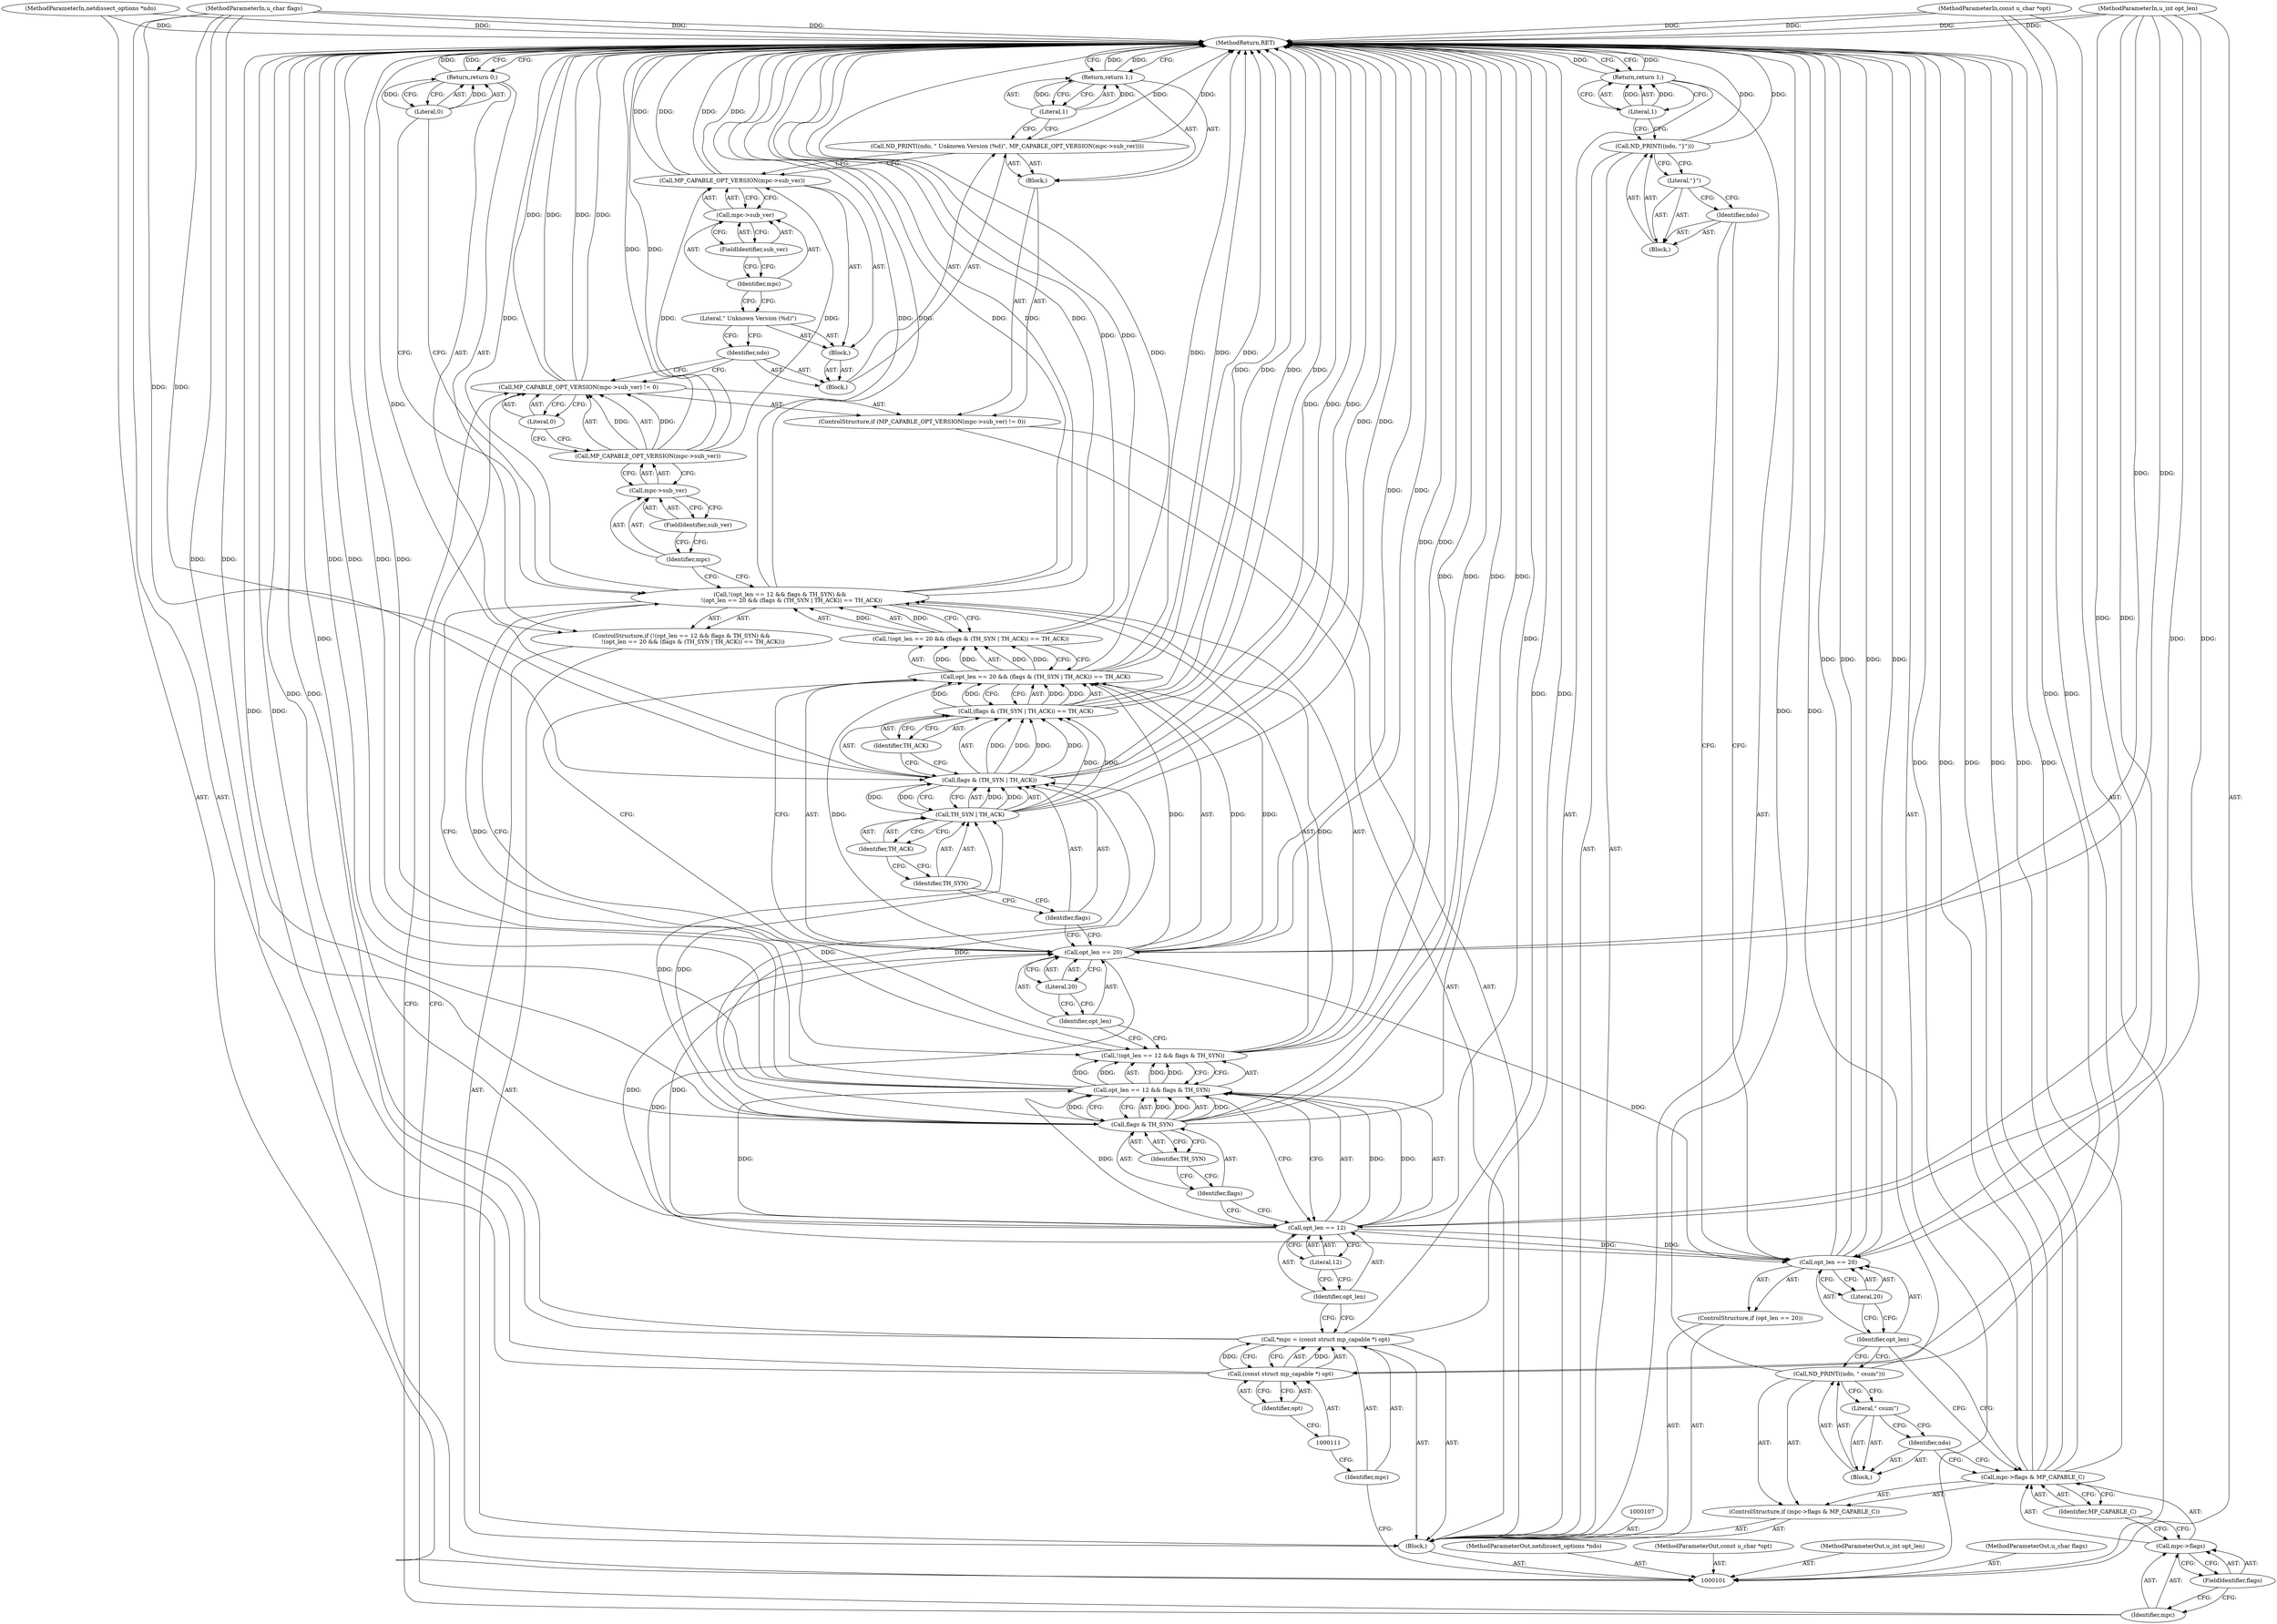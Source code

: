 digraph "1_tcpdump_4c3aee4bb0294c232d56b6d34e9eeb74f630fe8c" {
"1000176" [label="(MethodReturn,RET)"];
"1000102" [label="(MethodParameterIn,netdissect_options *ndo)"];
"1000239" [label="(MethodParameterOut,netdissect_options *ndo)"];
"1000138" [label="(Call,MP_CAPABLE_OPT_VERSION(mpc->sub_ver) != 0)"];
"1000139" [label="(Call,MP_CAPABLE_OPT_VERSION(mpc->sub_ver))"];
"1000140" [label="(Call,mpc->sub_ver)"];
"1000141" [label="(Identifier,mpc)"];
"1000142" [label="(FieldIdentifier,sub_ver)"];
"1000143" [label="(Literal,0)"];
"1000144" [label="(Block,)"];
"1000137" [label="(ControlStructure,if (MP_CAPABLE_OPT_VERSION(mpc->sub_ver) != 0))"];
"1000145" [label="(Call,ND_PRINT((ndo, \" Unknown Version (%d)\", MP_CAPABLE_OPT_VERSION(mpc->sub_ver))))"];
"1000146" [label="(Block,)"];
"1000147" [label="(Identifier,ndo)"];
"1000148" [label="(Block,)"];
"1000149" [label="(Literal,\" Unknown Version (%d)\")"];
"1000150" [label="(Call,MP_CAPABLE_OPT_VERSION(mpc->sub_ver))"];
"1000151" [label="(Call,mpc->sub_ver)"];
"1000152" [label="(Identifier,mpc)"];
"1000153" [label="(FieldIdentifier,sub_ver)"];
"1000154" [label="(Return,return 1;)"];
"1000155" [label="(Literal,1)"];
"1000157" [label="(Call,mpc->flags & MP_CAPABLE_C)"];
"1000158" [label="(Call,mpc->flags)"];
"1000159" [label="(Identifier,mpc)"];
"1000160" [label="(FieldIdentifier,flags)"];
"1000161" [label="(Identifier,MP_CAPABLE_C)"];
"1000156" [label="(ControlStructure,if (mpc->flags & MP_CAPABLE_C))"];
"1000162" [label="(Call,ND_PRINT((ndo, \" csum\")))"];
"1000163" [label="(Block,)"];
"1000164" [label="(Identifier,ndo)"];
"1000165" [label="(Literal,\" csum\")"];
"1000167" [label="(Call,opt_len == 20)"];
"1000168" [label="(Identifier,opt_len)"];
"1000169" [label="(Literal,20)"];
"1000166" [label="(ControlStructure,if (opt_len == 20))"];
"1000103" [label="(MethodParameterIn,const u_char *opt)"];
"1000240" [label="(MethodParameterOut,const u_char *opt)"];
"1000104" [label="(MethodParameterIn,u_int opt_len)"];
"1000241" [label="(MethodParameterOut,u_int opt_len)"];
"1000105" [label="(MethodParameterIn,u_char flags)"];
"1000242" [label="(MethodParameterOut,u_char flags)"];
"1000171" [label="(Block,)"];
"1000172" [label="(Identifier,ndo)"];
"1000173" [label="(Literal,\"}\")"];
"1000170" [label="(Call,ND_PRINT((ndo, \"}\")))"];
"1000175" [label="(Literal,1)"];
"1000174" [label="(Return,return 1;)"];
"1000106" [label="(Block,)"];
"1000108" [label="(Call,*mpc = (const struct mp_capable *) opt)"];
"1000109" [label="(Identifier,mpc)"];
"1000110" [label="(Call,(const struct mp_capable *) opt)"];
"1000112" [label="(Identifier,opt)"];
"1000114" [label="(Call,!(opt_len == 12 && flags & TH_SYN) &&\n             !(opt_len == 20 && (flags & (TH_SYN | TH_ACK)) == TH_ACK))"];
"1000115" [label="(Call,!(opt_len == 12 && flags & TH_SYN))"];
"1000116" [label="(Call,opt_len == 12 && flags & TH_SYN)"];
"1000117" [label="(Call,opt_len == 12)"];
"1000118" [label="(Identifier,opt_len)"];
"1000119" [label="(Literal,12)"];
"1000120" [label="(Call,flags & TH_SYN)"];
"1000121" [label="(Identifier,flags)"];
"1000122" [label="(Identifier,TH_SYN)"];
"1000113" [label="(ControlStructure,if (!(opt_len == 12 && flags & TH_SYN) &&\n             !(opt_len == 20 && (flags & (TH_SYN | TH_ACK)) == TH_ACK)))"];
"1000123" [label="(Call,!(opt_len == 20 && (flags & (TH_SYN | TH_ACK)) == TH_ACK))"];
"1000124" [label="(Call,opt_len == 20 && (flags & (TH_SYN | TH_ACK)) == TH_ACK)"];
"1000125" [label="(Call,opt_len == 20)"];
"1000126" [label="(Identifier,opt_len)"];
"1000127" [label="(Literal,20)"];
"1000128" [label="(Call,(flags & (TH_SYN | TH_ACK)) == TH_ACK)"];
"1000129" [label="(Call,flags & (TH_SYN | TH_ACK))"];
"1000130" [label="(Identifier,flags)"];
"1000131" [label="(Call,TH_SYN | TH_ACK)"];
"1000132" [label="(Identifier,TH_SYN)"];
"1000133" [label="(Identifier,TH_ACK)"];
"1000134" [label="(Identifier,TH_ACK)"];
"1000135" [label="(Return,return 0;)"];
"1000136" [label="(Literal,0)"];
"1000176" -> "1000101"  [label="AST: "];
"1000176" -> "1000135"  [label="CFG: "];
"1000176" -> "1000154"  [label="CFG: "];
"1000176" -> "1000174"  [label="CFG: "];
"1000174" -> "1000176"  [label="DDG: "];
"1000116" -> "1000176"  [label="DDG: "];
"1000116" -> "1000176"  [label="DDG: "];
"1000124" -> "1000176"  [label="DDG: "];
"1000124" -> "1000176"  [label="DDG: "];
"1000150" -> "1000176"  [label="DDG: "];
"1000150" -> "1000176"  [label="DDG: "];
"1000157" -> "1000176"  [label="DDG: "];
"1000157" -> "1000176"  [label="DDG: "];
"1000157" -> "1000176"  [label="DDG: "];
"1000104" -> "1000176"  [label="DDG: "];
"1000105" -> "1000176"  [label="DDG: "];
"1000114" -> "1000176"  [label="DDG: "];
"1000114" -> "1000176"  [label="DDG: "];
"1000114" -> "1000176"  [label="DDG: "];
"1000139" -> "1000176"  [label="DDG: "];
"1000117" -> "1000176"  [label="DDG: "];
"1000162" -> "1000176"  [label="DDG: "];
"1000108" -> "1000176"  [label="DDG: "];
"1000108" -> "1000176"  [label="DDG: "];
"1000167" -> "1000176"  [label="DDG: "];
"1000167" -> "1000176"  [label="DDG: "];
"1000129" -> "1000176"  [label="DDG: "];
"1000129" -> "1000176"  [label="DDG: "];
"1000125" -> "1000176"  [label="DDG: "];
"1000131" -> "1000176"  [label="DDG: "];
"1000138" -> "1000176"  [label="DDG: "];
"1000138" -> "1000176"  [label="DDG: "];
"1000128" -> "1000176"  [label="DDG: "];
"1000128" -> "1000176"  [label="DDG: "];
"1000103" -> "1000176"  [label="DDG: "];
"1000120" -> "1000176"  [label="DDG: "];
"1000120" -> "1000176"  [label="DDG: "];
"1000102" -> "1000176"  [label="DDG: "];
"1000110" -> "1000176"  [label="DDG: "];
"1000145" -> "1000176"  [label="DDG: "];
"1000170" -> "1000176"  [label="DDG: "];
"1000115" -> "1000176"  [label="DDG: "];
"1000123" -> "1000176"  [label="DDG: "];
"1000154" -> "1000176"  [label="DDG: "];
"1000135" -> "1000176"  [label="DDG: "];
"1000102" -> "1000101"  [label="AST: "];
"1000102" -> "1000176"  [label="DDG: "];
"1000239" -> "1000101"  [label="AST: "];
"1000138" -> "1000137"  [label="AST: "];
"1000138" -> "1000143"  [label="CFG: "];
"1000139" -> "1000138"  [label="AST: "];
"1000143" -> "1000138"  [label="AST: "];
"1000147" -> "1000138"  [label="CFG: "];
"1000159" -> "1000138"  [label="CFG: "];
"1000138" -> "1000176"  [label="DDG: "];
"1000138" -> "1000176"  [label="DDG: "];
"1000139" -> "1000138"  [label="DDG: "];
"1000139" -> "1000138"  [label="AST: "];
"1000139" -> "1000140"  [label="CFG: "];
"1000140" -> "1000139"  [label="AST: "];
"1000143" -> "1000139"  [label="CFG: "];
"1000139" -> "1000176"  [label="DDG: "];
"1000139" -> "1000138"  [label="DDG: "];
"1000139" -> "1000150"  [label="DDG: "];
"1000140" -> "1000139"  [label="AST: "];
"1000140" -> "1000142"  [label="CFG: "];
"1000141" -> "1000140"  [label="AST: "];
"1000142" -> "1000140"  [label="AST: "];
"1000139" -> "1000140"  [label="CFG: "];
"1000141" -> "1000140"  [label="AST: "];
"1000141" -> "1000114"  [label="CFG: "];
"1000142" -> "1000141"  [label="CFG: "];
"1000142" -> "1000140"  [label="AST: "];
"1000142" -> "1000141"  [label="CFG: "];
"1000140" -> "1000142"  [label="CFG: "];
"1000143" -> "1000138"  [label="AST: "];
"1000143" -> "1000139"  [label="CFG: "];
"1000138" -> "1000143"  [label="CFG: "];
"1000144" -> "1000137"  [label="AST: "];
"1000145" -> "1000144"  [label="AST: "];
"1000154" -> "1000144"  [label="AST: "];
"1000137" -> "1000106"  [label="AST: "];
"1000138" -> "1000137"  [label="AST: "];
"1000144" -> "1000137"  [label="AST: "];
"1000145" -> "1000144"  [label="AST: "];
"1000145" -> "1000150"  [label="CFG: "];
"1000146" -> "1000145"  [label="AST: "];
"1000155" -> "1000145"  [label="CFG: "];
"1000145" -> "1000176"  [label="DDG: "];
"1000146" -> "1000145"  [label="AST: "];
"1000147" -> "1000146"  [label="AST: "];
"1000148" -> "1000146"  [label="AST: "];
"1000147" -> "1000146"  [label="AST: "];
"1000147" -> "1000138"  [label="CFG: "];
"1000149" -> "1000147"  [label="CFG: "];
"1000148" -> "1000146"  [label="AST: "];
"1000149" -> "1000148"  [label="AST: "];
"1000150" -> "1000148"  [label="AST: "];
"1000149" -> "1000148"  [label="AST: "];
"1000149" -> "1000147"  [label="CFG: "];
"1000152" -> "1000149"  [label="CFG: "];
"1000150" -> "1000148"  [label="AST: "];
"1000150" -> "1000151"  [label="CFG: "];
"1000151" -> "1000150"  [label="AST: "];
"1000145" -> "1000150"  [label="CFG: "];
"1000150" -> "1000176"  [label="DDG: "];
"1000150" -> "1000176"  [label="DDG: "];
"1000139" -> "1000150"  [label="DDG: "];
"1000151" -> "1000150"  [label="AST: "];
"1000151" -> "1000153"  [label="CFG: "];
"1000152" -> "1000151"  [label="AST: "];
"1000153" -> "1000151"  [label="AST: "];
"1000150" -> "1000151"  [label="CFG: "];
"1000152" -> "1000151"  [label="AST: "];
"1000152" -> "1000149"  [label="CFG: "];
"1000153" -> "1000152"  [label="CFG: "];
"1000153" -> "1000151"  [label="AST: "];
"1000153" -> "1000152"  [label="CFG: "];
"1000151" -> "1000153"  [label="CFG: "];
"1000154" -> "1000144"  [label="AST: "];
"1000154" -> "1000155"  [label="CFG: "];
"1000155" -> "1000154"  [label="AST: "];
"1000176" -> "1000154"  [label="CFG: "];
"1000154" -> "1000176"  [label="DDG: "];
"1000155" -> "1000154"  [label="DDG: "];
"1000155" -> "1000154"  [label="AST: "];
"1000155" -> "1000145"  [label="CFG: "];
"1000154" -> "1000155"  [label="CFG: "];
"1000155" -> "1000154"  [label="DDG: "];
"1000157" -> "1000156"  [label="AST: "];
"1000157" -> "1000161"  [label="CFG: "];
"1000158" -> "1000157"  [label="AST: "];
"1000161" -> "1000157"  [label="AST: "];
"1000164" -> "1000157"  [label="CFG: "];
"1000168" -> "1000157"  [label="CFG: "];
"1000157" -> "1000176"  [label="DDG: "];
"1000157" -> "1000176"  [label="DDG: "];
"1000157" -> "1000176"  [label="DDG: "];
"1000158" -> "1000157"  [label="AST: "];
"1000158" -> "1000160"  [label="CFG: "];
"1000159" -> "1000158"  [label="AST: "];
"1000160" -> "1000158"  [label="AST: "];
"1000161" -> "1000158"  [label="CFG: "];
"1000159" -> "1000158"  [label="AST: "];
"1000159" -> "1000138"  [label="CFG: "];
"1000160" -> "1000159"  [label="CFG: "];
"1000160" -> "1000158"  [label="AST: "];
"1000160" -> "1000159"  [label="CFG: "];
"1000158" -> "1000160"  [label="CFG: "];
"1000161" -> "1000157"  [label="AST: "];
"1000161" -> "1000158"  [label="CFG: "];
"1000157" -> "1000161"  [label="CFG: "];
"1000156" -> "1000106"  [label="AST: "];
"1000157" -> "1000156"  [label="AST: "];
"1000162" -> "1000156"  [label="AST: "];
"1000162" -> "1000156"  [label="AST: "];
"1000162" -> "1000165"  [label="CFG: "];
"1000163" -> "1000162"  [label="AST: "];
"1000168" -> "1000162"  [label="CFG: "];
"1000162" -> "1000176"  [label="DDG: "];
"1000163" -> "1000162"  [label="AST: "];
"1000164" -> "1000163"  [label="AST: "];
"1000165" -> "1000163"  [label="AST: "];
"1000164" -> "1000163"  [label="AST: "];
"1000164" -> "1000157"  [label="CFG: "];
"1000165" -> "1000164"  [label="CFG: "];
"1000165" -> "1000163"  [label="AST: "];
"1000165" -> "1000164"  [label="CFG: "];
"1000162" -> "1000165"  [label="CFG: "];
"1000167" -> "1000166"  [label="AST: "];
"1000167" -> "1000169"  [label="CFG: "];
"1000168" -> "1000167"  [label="AST: "];
"1000169" -> "1000167"  [label="AST: "];
"1000172" -> "1000167"  [label="CFG: "];
"1000167" -> "1000176"  [label="DDG: "];
"1000167" -> "1000176"  [label="DDG: "];
"1000125" -> "1000167"  [label="DDG: "];
"1000117" -> "1000167"  [label="DDG: "];
"1000104" -> "1000167"  [label="DDG: "];
"1000168" -> "1000167"  [label="AST: "];
"1000168" -> "1000162"  [label="CFG: "];
"1000168" -> "1000157"  [label="CFG: "];
"1000169" -> "1000168"  [label="CFG: "];
"1000169" -> "1000167"  [label="AST: "];
"1000169" -> "1000168"  [label="CFG: "];
"1000167" -> "1000169"  [label="CFG: "];
"1000166" -> "1000106"  [label="AST: "];
"1000167" -> "1000166"  [label="AST: "];
"1000103" -> "1000101"  [label="AST: "];
"1000103" -> "1000176"  [label="DDG: "];
"1000103" -> "1000110"  [label="DDG: "];
"1000240" -> "1000101"  [label="AST: "];
"1000104" -> "1000101"  [label="AST: "];
"1000104" -> "1000176"  [label="DDG: "];
"1000104" -> "1000117"  [label="DDG: "];
"1000104" -> "1000125"  [label="DDG: "];
"1000104" -> "1000167"  [label="DDG: "];
"1000241" -> "1000101"  [label="AST: "];
"1000105" -> "1000101"  [label="AST: "];
"1000105" -> "1000176"  [label="DDG: "];
"1000105" -> "1000120"  [label="DDG: "];
"1000105" -> "1000129"  [label="DDG: "];
"1000242" -> "1000101"  [label="AST: "];
"1000171" -> "1000170"  [label="AST: "];
"1000172" -> "1000171"  [label="AST: "];
"1000173" -> "1000171"  [label="AST: "];
"1000172" -> "1000171"  [label="AST: "];
"1000172" -> "1000167"  [label="CFG: "];
"1000173" -> "1000172"  [label="CFG: "];
"1000173" -> "1000171"  [label="AST: "];
"1000173" -> "1000172"  [label="CFG: "];
"1000170" -> "1000173"  [label="CFG: "];
"1000170" -> "1000106"  [label="AST: "];
"1000170" -> "1000173"  [label="CFG: "];
"1000171" -> "1000170"  [label="AST: "];
"1000175" -> "1000170"  [label="CFG: "];
"1000170" -> "1000176"  [label="DDG: "];
"1000175" -> "1000174"  [label="AST: "];
"1000175" -> "1000170"  [label="CFG: "];
"1000174" -> "1000175"  [label="CFG: "];
"1000175" -> "1000174"  [label="DDG: "];
"1000174" -> "1000106"  [label="AST: "];
"1000174" -> "1000175"  [label="CFG: "];
"1000175" -> "1000174"  [label="AST: "];
"1000176" -> "1000174"  [label="CFG: "];
"1000174" -> "1000176"  [label="DDG: "];
"1000175" -> "1000174"  [label="DDG: "];
"1000106" -> "1000101"  [label="AST: "];
"1000107" -> "1000106"  [label="AST: "];
"1000108" -> "1000106"  [label="AST: "];
"1000113" -> "1000106"  [label="AST: "];
"1000137" -> "1000106"  [label="AST: "];
"1000156" -> "1000106"  [label="AST: "];
"1000166" -> "1000106"  [label="AST: "];
"1000170" -> "1000106"  [label="AST: "];
"1000174" -> "1000106"  [label="AST: "];
"1000108" -> "1000106"  [label="AST: "];
"1000108" -> "1000110"  [label="CFG: "];
"1000109" -> "1000108"  [label="AST: "];
"1000110" -> "1000108"  [label="AST: "];
"1000118" -> "1000108"  [label="CFG: "];
"1000108" -> "1000176"  [label="DDG: "];
"1000108" -> "1000176"  [label="DDG: "];
"1000110" -> "1000108"  [label="DDG: "];
"1000109" -> "1000108"  [label="AST: "];
"1000109" -> "1000101"  [label="CFG: "];
"1000111" -> "1000109"  [label="CFG: "];
"1000110" -> "1000108"  [label="AST: "];
"1000110" -> "1000112"  [label="CFG: "];
"1000111" -> "1000110"  [label="AST: "];
"1000112" -> "1000110"  [label="AST: "];
"1000108" -> "1000110"  [label="CFG: "];
"1000110" -> "1000176"  [label="DDG: "];
"1000110" -> "1000108"  [label="DDG: "];
"1000103" -> "1000110"  [label="DDG: "];
"1000112" -> "1000110"  [label="AST: "];
"1000112" -> "1000111"  [label="CFG: "];
"1000110" -> "1000112"  [label="CFG: "];
"1000114" -> "1000113"  [label="AST: "];
"1000114" -> "1000115"  [label="CFG: "];
"1000114" -> "1000123"  [label="CFG: "];
"1000115" -> "1000114"  [label="AST: "];
"1000123" -> "1000114"  [label="AST: "];
"1000136" -> "1000114"  [label="CFG: "];
"1000141" -> "1000114"  [label="CFG: "];
"1000114" -> "1000176"  [label="DDG: "];
"1000114" -> "1000176"  [label="DDG: "];
"1000114" -> "1000176"  [label="DDG: "];
"1000115" -> "1000114"  [label="DDG: "];
"1000123" -> "1000114"  [label="DDG: "];
"1000115" -> "1000114"  [label="AST: "];
"1000115" -> "1000116"  [label="CFG: "];
"1000116" -> "1000115"  [label="AST: "];
"1000126" -> "1000115"  [label="CFG: "];
"1000114" -> "1000115"  [label="CFG: "];
"1000115" -> "1000176"  [label="DDG: "];
"1000115" -> "1000114"  [label="DDG: "];
"1000116" -> "1000115"  [label="DDG: "];
"1000116" -> "1000115"  [label="DDG: "];
"1000116" -> "1000115"  [label="AST: "];
"1000116" -> "1000117"  [label="CFG: "];
"1000116" -> "1000120"  [label="CFG: "];
"1000117" -> "1000116"  [label="AST: "];
"1000120" -> "1000116"  [label="AST: "];
"1000115" -> "1000116"  [label="CFG: "];
"1000116" -> "1000176"  [label="DDG: "];
"1000116" -> "1000176"  [label="DDG: "];
"1000116" -> "1000115"  [label="DDG: "];
"1000116" -> "1000115"  [label="DDG: "];
"1000117" -> "1000116"  [label="DDG: "];
"1000117" -> "1000116"  [label="DDG: "];
"1000120" -> "1000116"  [label="DDG: "];
"1000120" -> "1000116"  [label="DDG: "];
"1000117" -> "1000116"  [label="AST: "];
"1000117" -> "1000119"  [label="CFG: "];
"1000118" -> "1000117"  [label="AST: "];
"1000119" -> "1000117"  [label="AST: "];
"1000121" -> "1000117"  [label="CFG: "];
"1000116" -> "1000117"  [label="CFG: "];
"1000117" -> "1000176"  [label="DDG: "];
"1000117" -> "1000116"  [label="DDG: "];
"1000117" -> "1000116"  [label="DDG: "];
"1000104" -> "1000117"  [label="DDG: "];
"1000117" -> "1000125"  [label="DDG: "];
"1000117" -> "1000167"  [label="DDG: "];
"1000118" -> "1000117"  [label="AST: "];
"1000118" -> "1000108"  [label="CFG: "];
"1000119" -> "1000118"  [label="CFG: "];
"1000119" -> "1000117"  [label="AST: "];
"1000119" -> "1000118"  [label="CFG: "];
"1000117" -> "1000119"  [label="CFG: "];
"1000120" -> "1000116"  [label="AST: "];
"1000120" -> "1000122"  [label="CFG: "];
"1000121" -> "1000120"  [label="AST: "];
"1000122" -> "1000120"  [label="AST: "];
"1000116" -> "1000120"  [label="CFG: "];
"1000120" -> "1000176"  [label="DDG: "];
"1000120" -> "1000176"  [label="DDG: "];
"1000120" -> "1000116"  [label="DDG: "];
"1000120" -> "1000116"  [label="DDG: "];
"1000105" -> "1000120"  [label="DDG: "];
"1000120" -> "1000129"  [label="DDG: "];
"1000120" -> "1000131"  [label="DDG: "];
"1000121" -> "1000120"  [label="AST: "];
"1000121" -> "1000117"  [label="CFG: "];
"1000122" -> "1000121"  [label="CFG: "];
"1000122" -> "1000120"  [label="AST: "];
"1000122" -> "1000121"  [label="CFG: "];
"1000120" -> "1000122"  [label="CFG: "];
"1000113" -> "1000106"  [label="AST: "];
"1000114" -> "1000113"  [label="AST: "];
"1000135" -> "1000113"  [label="AST: "];
"1000123" -> "1000114"  [label="AST: "];
"1000123" -> "1000124"  [label="CFG: "];
"1000124" -> "1000123"  [label="AST: "];
"1000114" -> "1000123"  [label="CFG: "];
"1000123" -> "1000176"  [label="DDG: "];
"1000123" -> "1000114"  [label="DDG: "];
"1000124" -> "1000123"  [label="DDG: "];
"1000124" -> "1000123"  [label="DDG: "];
"1000124" -> "1000123"  [label="AST: "];
"1000124" -> "1000125"  [label="CFG: "];
"1000124" -> "1000128"  [label="CFG: "];
"1000125" -> "1000124"  [label="AST: "];
"1000128" -> "1000124"  [label="AST: "];
"1000123" -> "1000124"  [label="CFG: "];
"1000124" -> "1000176"  [label="DDG: "];
"1000124" -> "1000176"  [label="DDG: "];
"1000124" -> "1000123"  [label="DDG: "];
"1000124" -> "1000123"  [label="DDG: "];
"1000125" -> "1000124"  [label="DDG: "];
"1000125" -> "1000124"  [label="DDG: "];
"1000128" -> "1000124"  [label="DDG: "];
"1000128" -> "1000124"  [label="DDG: "];
"1000125" -> "1000124"  [label="AST: "];
"1000125" -> "1000127"  [label="CFG: "];
"1000126" -> "1000125"  [label="AST: "];
"1000127" -> "1000125"  [label="AST: "];
"1000130" -> "1000125"  [label="CFG: "];
"1000124" -> "1000125"  [label="CFG: "];
"1000125" -> "1000176"  [label="DDG: "];
"1000125" -> "1000124"  [label="DDG: "];
"1000125" -> "1000124"  [label="DDG: "];
"1000117" -> "1000125"  [label="DDG: "];
"1000104" -> "1000125"  [label="DDG: "];
"1000125" -> "1000167"  [label="DDG: "];
"1000126" -> "1000125"  [label="AST: "];
"1000126" -> "1000115"  [label="CFG: "];
"1000127" -> "1000126"  [label="CFG: "];
"1000127" -> "1000125"  [label="AST: "];
"1000127" -> "1000126"  [label="CFG: "];
"1000125" -> "1000127"  [label="CFG: "];
"1000128" -> "1000124"  [label="AST: "];
"1000128" -> "1000134"  [label="CFG: "];
"1000129" -> "1000128"  [label="AST: "];
"1000134" -> "1000128"  [label="AST: "];
"1000124" -> "1000128"  [label="CFG: "];
"1000128" -> "1000176"  [label="DDG: "];
"1000128" -> "1000176"  [label="DDG: "];
"1000128" -> "1000124"  [label="DDG: "];
"1000128" -> "1000124"  [label="DDG: "];
"1000129" -> "1000128"  [label="DDG: "];
"1000129" -> "1000128"  [label="DDG: "];
"1000131" -> "1000128"  [label="DDG: "];
"1000129" -> "1000128"  [label="AST: "];
"1000129" -> "1000131"  [label="CFG: "];
"1000130" -> "1000129"  [label="AST: "];
"1000131" -> "1000129"  [label="AST: "];
"1000134" -> "1000129"  [label="CFG: "];
"1000129" -> "1000176"  [label="DDG: "];
"1000129" -> "1000176"  [label="DDG: "];
"1000129" -> "1000128"  [label="DDG: "];
"1000129" -> "1000128"  [label="DDG: "];
"1000120" -> "1000129"  [label="DDG: "];
"1000105" -> "1000129"  [label="DDG: "];
"1000131" -> "1000129"  [label="DDG: "];
"1000131" -> "1000129"  [label="DDG: "];
"1000130" -> "1000129"  [label="AST: "];
"1000130" -> "1000125"  [label="CFG: "];
"1000132" -> "1000130"  [label="CFG: "];
"1000131" -> "1000129"  [label="AST: "];
"1000131" -> "1000133"  [label="CFG: "];
"1000132" -> "1000131"  [label="AST: "];
"1000133" -> "1000131"  [label="AST: "];
"1000129" -> "1000131"  [label="CFG: "];
"1000131" -> "1000176"  [label="DDG: "];
"1000131" -> "1000129"  [label="DDG: "];
"1000131" -> "1000129"  [label="DDG: "];
"1000120" -> "1000131"  [label="DDG: "];
"1000131" -> "1000128"  [label="DDG: "];
"1000132" -> "1000131"  [label="AST: "];
"1000132" -> "1000130"  [label="CFG: "];
"1000133" -> "1000132"  [label="CFG: "];
"1000133" -> "1000131"  [label="AST: "];
"1000133" -> "1000132"  [label="CFG: "];
"1000131" -> "1000133"  [label="CFG: "];
"1000134" -> "1000128"  [label="AST: "];
"1000134" -> "1000129"  [label="CFG: "];
"1000128" -> "1000134"  [label="CFG: "];
"1000135" -> "1000113"  [label="AST: "];
"1000135" -> "1000136"  [label="CFG: "];
"1000136" -> "1000135"  [label="AST: "];
"1000176" -> "1000135"  [label="CFG: "];
"1000135" -> "1000176"  [label="DDG: "];
"1000136" -> "1000135"  [label="DDG: "];
"1000136" -> "1000135"  [label="AST: "];
"1000136" -> "1000114"  [label="CFG: "];
"1000135" -> "1000136"  [label="CFG: "];
"1000136" -> "1000135"  [label="DDG: "];
}
